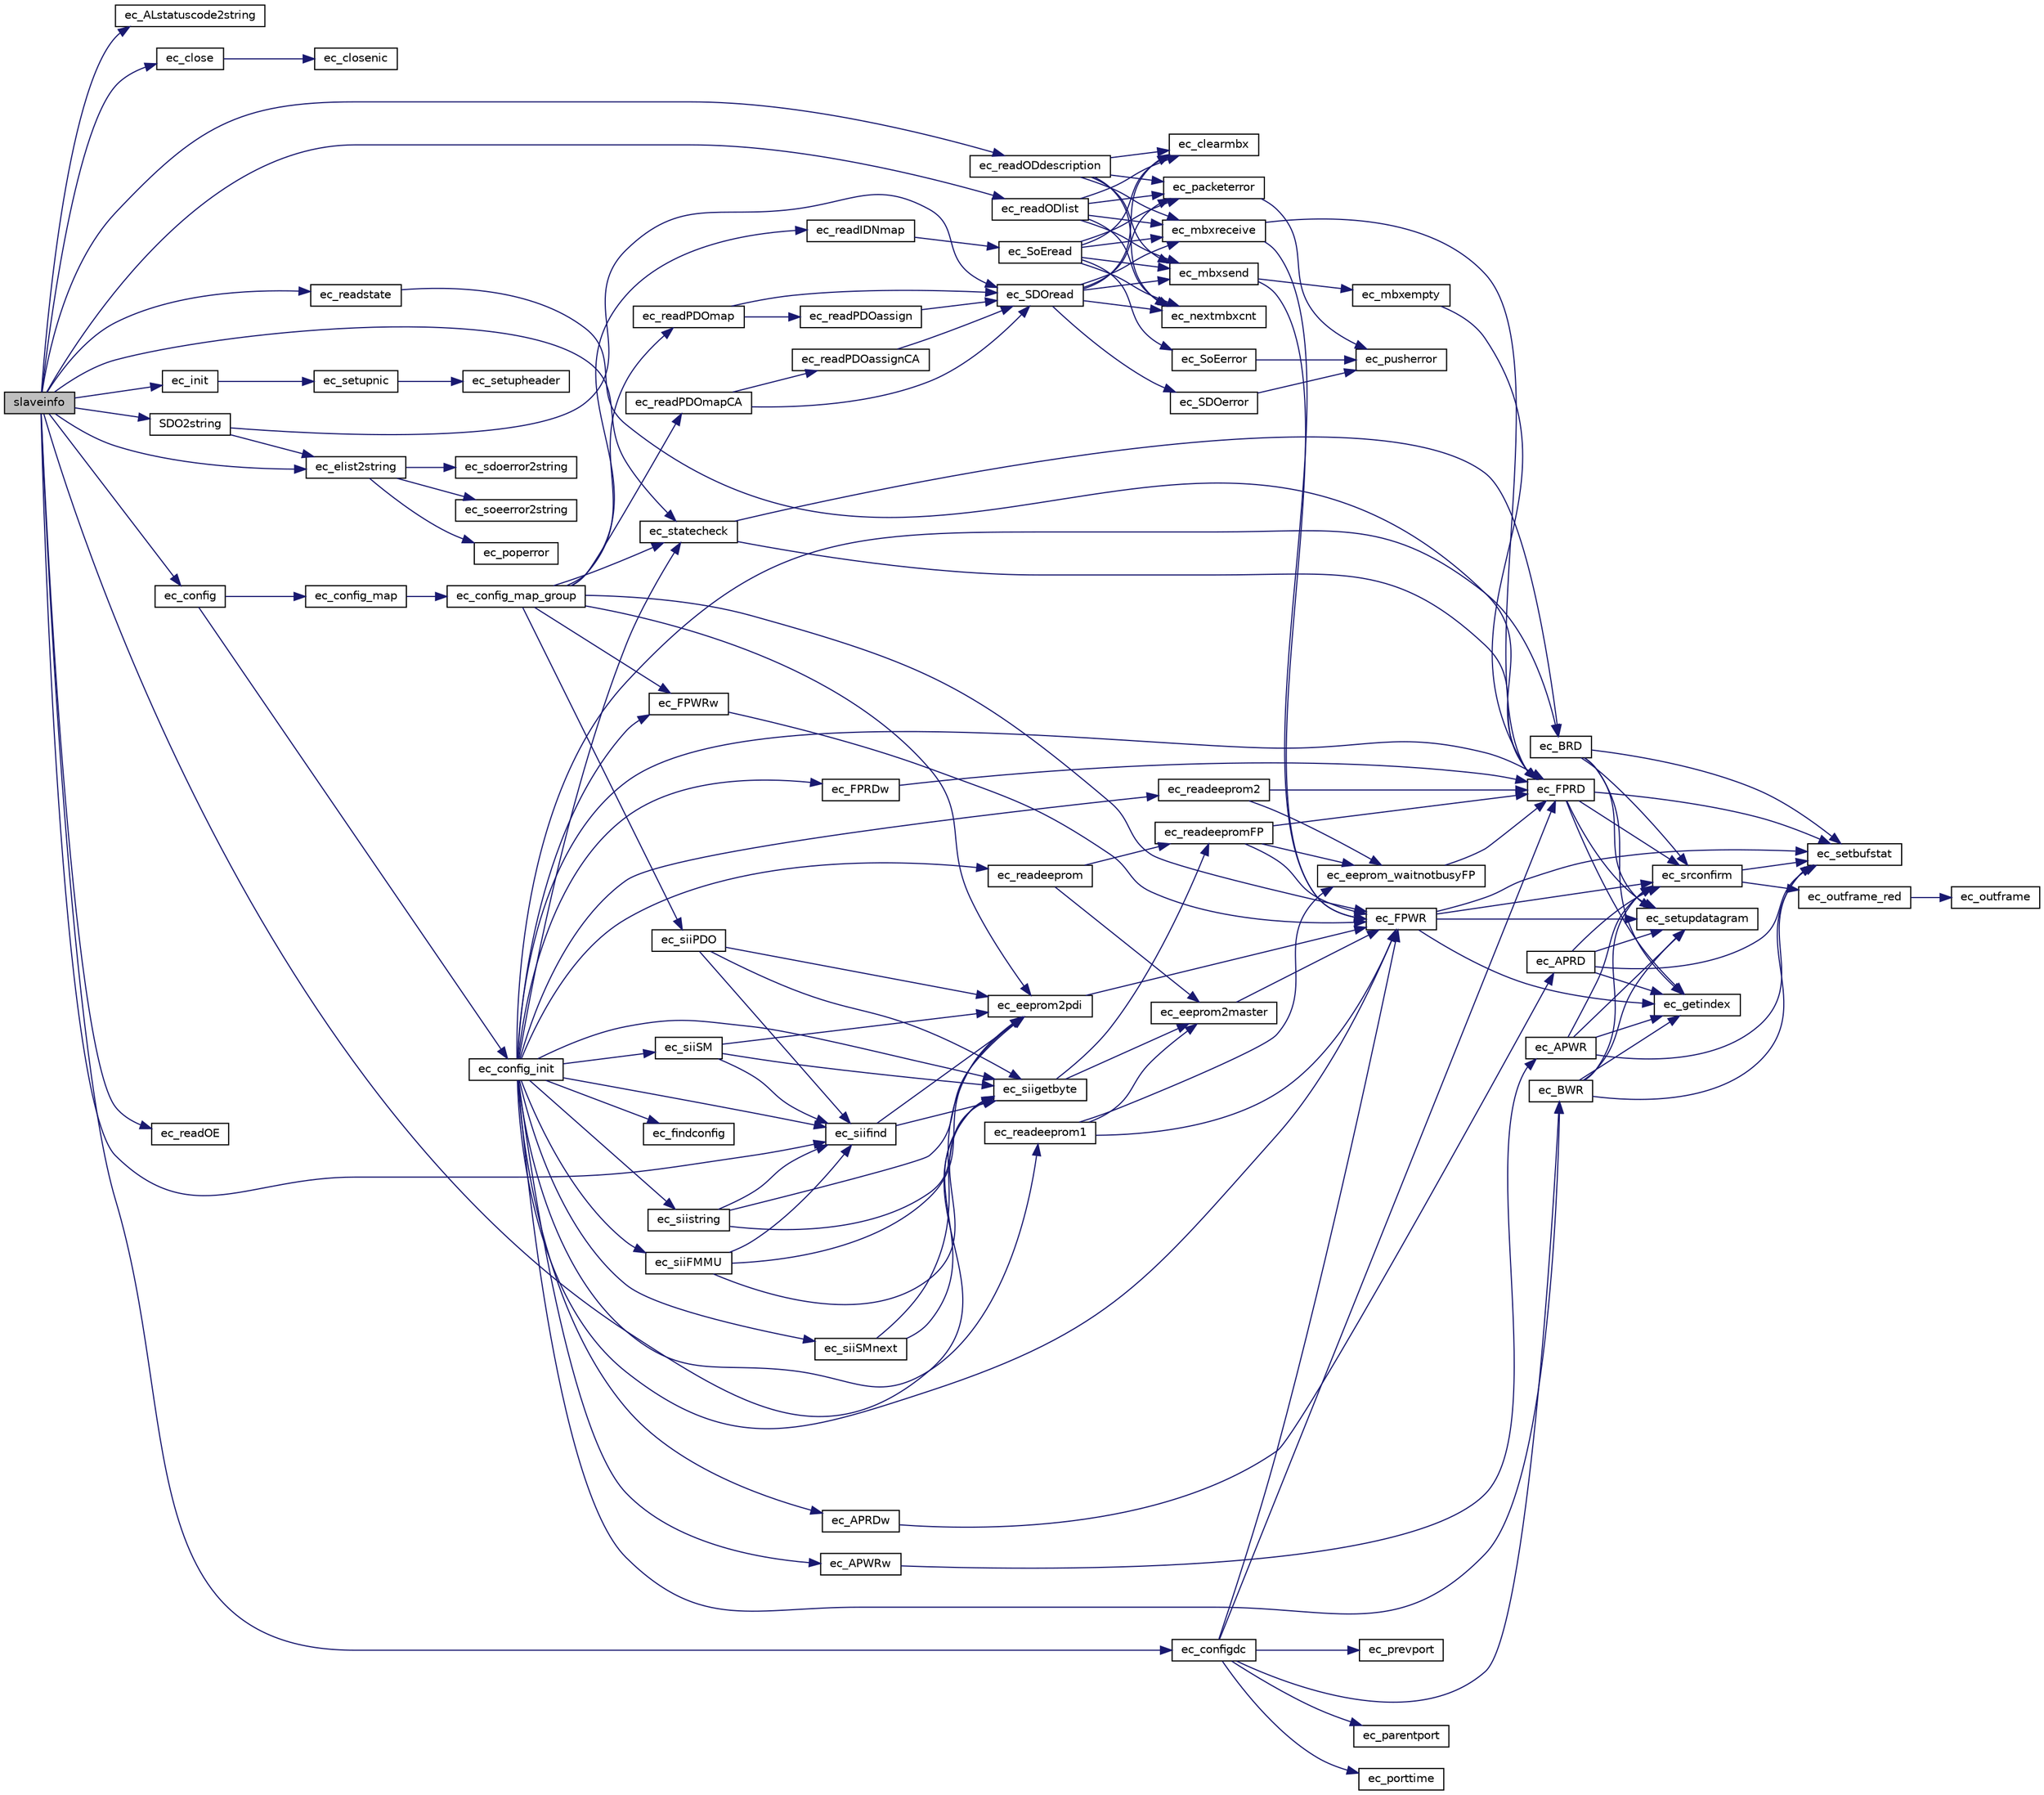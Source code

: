 digraph "slaveinfo"
{
 // INTERACTIVE_SVG=YES
  edge [fontname="Helvetica",fontsize="10",labelfontname="Helvetica",labelfontsize="10"];
  node [fontname="Helvetica",fontsize="10",shape=record];
  rankdir="LR";
  Node1 [label="slaveinfo",height=0.2,width=0.4,color="black", fillcolor="grey75", style="filled" fontcolor="black"];
  Node1 -> Node2 [color="midnightblue",fontsize="10",style="solid",fontname="Helvetica"];
  Node2 [label="ec_ALstatuscode2string",height=0.2,width=0.4,color="black", fillcolor="white", style="filled",URL="$ethercatprint_8c.html#a921e6bce917181c18330ceb38f8937d1"];
  Node1 -> Node3 [color="midnightblue",fontsize="10",style="solid",fontname="Helvetica"];
  Node3 [label="ec_close",height=0.2,width=0.4,color="black", fillcolor="white", style="filled",URL="$ethercatmain_8c.html#ab324bdc67988c7eab8dd7324817886cb"];
  Node3 -> Node4 [color="midnightblue",fontsize="10",style="solid",fontname="Helvetica"];
  Node4 [label="ec_closenic",height=0.2,width=0.4,color="black", fillcolor="white", style="filled",URL="$nicdrv_8c.html#ab023ae467cce8a520a2554f74415f2ef"];
  Node1 -> Node5 [color="midnightblue",fontsize="10",style="solid",fontname="Helvetica"];
  Node5 [label="ec_config",height=0.2,width=0.4,color="black", fillcolor="white", style="filled",URL="$ethercatconfig_8c.html#a502e65cce3b0b5f8dbcabf6f25dab351"];
  Node5 -> Node6 [color="midnightblue",fontsize="10",style="solid",fontname="Helvetica"];
  Node6 [label="ec_config_init",height=0.2,width=0.4,color="black", fillcolor="white", style="filled",URL="$ethercatconfig_8c.html#ae9128b2cb982fd03fae9105d746f8656"];
  Node6 -> Node7 [color="midnightblue",fontsize="10",style="solid",fontname="Helvetica"];
  Node7 [label="ec_APRDw",height=0.2,width=0.4,color="black", fillcolor="white", style="filled",URL="$ethercatbase_8c.html#ae04f6096929eed658625620ba507b219"];
  Node7 -> Node8 [color="midnightblue",fontsize="10",style="solid",fontname="Helvetica"];
  Node8 [label="ec_APRD",height=0.2,width=0.4,color="black", fillcolor="white", style="filled",URL="$ethercatbase_8c.html#a80f6087e11fc1a42832f7c7872122308"];
  Node8 -> Node9 [color="midnightblue",fontsize="10",style="solid",fontname="Helvetica"];
  Node9 [label="ec_getindex",height=0.2,width=0.4,color="black", fillcolor="white", style="filled",URL="$nicdrv_8c.html#ae3520c51670d8e4e3e360f26fd8acee4"];
  Node8 -> Node10 [color="midnightblue",fontsize="10",style="solid",fontname="Helvetica"];
  Node10 [label="ec_setbufstat",height=0.2,width=0.4,color="black", fillcolor="white", style="filled",URL="$nicdrv_8c.html#a121be26fdb9da9ef5b9f217fdcd2d50f"];
  Node8 -> Node11 [color="midnightblue",fontsize="10",style="solid",fontname="Helvetica"];
  Node11 [label="ec_setupdatagram",height=0.2,width=0.4,color="black", fillcolor="white", style="filled",URL="$ethercatbase_8c.html#a3b9a1e2b9fc1e15cf147a85d484db027"];
  Node8 -> Node12 [color="midnightblue",fontsize="10",style="solid",fontname="Helvetica"];
  Node12 [label="ec_srconfirm",height=0.2,width=0.4,color="black", fillcolor="white", style="filled",URL="$nicdrv_8c.html#ae49716ef495b23fc91261396fb2f49ec"];
  Node12 -> Node13 [color="midnightblue",fontsize="10",style="solid",fontname="Helvetica"];
  Node13 [label="ec_outframe_red",height=0.2,width=0.4,color="black", fillcolor="white", style="filled",URL="$nicdrv_8c.html#afb39cbe067b1afa202e8c487a33c4d66"];
  Node13 -> Node14 [color="midnightblue",fontsize="10",style="solid",fontname="Helvetica"];
  Node14 [label="ec_outframe",height=0.2,width=0.4,color="black", fillcolor="white", style="filled",URL="$nicdrv_8c.html#ace7534023c2df9a309fc51a5e7fd6d94"];
  Node12 -> Node10 [color="midnightblue",fontsize="10",style="solid",fontname="Helvetica"];
  Node6 -> Node15 [color="midnightblue",fontsize="10",style="solid",fontname="Helvetica"];
  Node15 [label="ec_APWRw",height=0.2,width=0.4,color="black", fillcolor="white", style="filled",URL="$ethercatbase_8c.html#aca3c5979b5549da9f4a6f441a74e132b"];
  Node15 -> Node16 [color="midnightblue",fontsize="10",style="solid",fontname="Helvetica"];
  Node16 [label="ec_APWR",height=0.2,width=0.4,color="black", fillcolor="white", style="filled",URL="$ethercatbase_8c.html#a02a1741d276571009e46fbe39e9f729f"];
  Node16 -> Node9 [color="midnightblue",fontsize="10",style="solid",fontname="Helvetica"];
  Node16 -> Node10 [color="midnightblue",fontsize="10",style="solid",fontname="Helvetica"];
  Node16 -> Node11 [color="midnightblue",fontsize="10",style="solid",fontname="Helvetica"];
  Node16 -> Node12 [color="midnightblue",fontsize="10",style="solid",fontname="Helvetica"];
  Node6 -> Node17 [color="midnightblue",fontsize="10",style="solid",fontname="Helvetica"];
  Node17 [label="ec_BRD",height=0.2,width=0.4,color="black", fillcolor="white", style="filled",URL="$ethercatbase_8c.html#a30d9ab75b270ba904509fb1af2b8dc17"];
  Node17 -> Node9 [color="midnightblue",fontsize="10",style="solid",fontname="Helvetica"];
  Node17 -> Node10 [color="midnightblue",fontsize="10",style="solid",fontname="Helvetica"];
  Node17 -> Node11 [color="midnightblue",fontsize="10",style="solid",fontname="Helvetica"];
  Node17 -> Node12 [color="midnightblue",fontsize="10",style="solid",fontname="Helvetica"];
  Node6 -> Node18 [color="midnightblue",fontsize="10",style="solid",fontname="Helvetica"];
  Node18 [label="ec_BWR",height=0.2,width=0.4,color="black", fillcolor="white", style="filled",URL="$ethercatbase_8c.html#a3ad29de613339c69a0b132114928b208"];
  Node18 -> Node9 [color="midnightblue",fontsize="10",style="solid",fontname="Helvetica"];
  Node18 -> Node10 [color="midnightblue",fontsize="10",style="solid",fontname="Helvetica"];
  Node18 -> Node11 [color="midnightblue",fontsize="10",style="solid",fontname="Helvetica"];
  Node18 -> Node12 [color="midnightblue",fontsize="10",style="solid",fontname="Helvetica"];
  Node6 -> Node19 [color="midnightblue",fontsize="10",style="solid",fontname="Helvetica"];
  Node19 [label="ec_findconfig",height=0.2,width=0.4,color="black", fillcolor="white", style="filled",URL="$ethercatconfig_8c.html#a8aa31990a858c7e049cfb4de24f28f3e"];
  Node6 -> Node20 [color="midnightblue",fontsize="10",style="solid",fontname="Helvetica"];
  Node20 [label="ec_FPRD",height=0.2,width=0.4,color="black", fillcolor="white", style="filled",URL="$ethercatbase_8c.html#aac2dc2b5a39ace0793473ab89bb56c7d"];
  Node20 -> Node9 [color="midnightblue",fontsize="10",style="solid",fontname="Helvetica"];
  Node20 -> Node10 [color="midnightblue",fontsize="10",style="solid",fontname="Helvetica"];
  Node20 -> Node11 [color="midnightblue",fontsize="10",style="solid",fontname="Helvetica"];
  Node20 -> Node12 [color="midnightblue",fontsize="10",style="solid",fontname="Helvetica"];
  Node6 -> Node21 [color="midnightblue",fontsize="10",style="solid",fontname="Helvetica"];
  Node21 [label="ec_FPRDw",height=0.2,width=0.4,color="black", fillcolor="white", style="filled",URL="$ethercatbase_8c.html#a1cebb240642f321d1f641e8a1ffe2fa4"];
  Node21 -> Node20 [color="midnightblue",fontsize="10",style="solid",fontname="Helvetica"];
  Node6 -> Node22 [color="midnightblue",fontsize="10",style="solid",fontname="Helvetica"];
  Node22 [label="ec_FPWR",height=0.2,width=0.4,color="black", fillcolor="white", style="filled",URL="$ethercatbase_8c.html#aa2fe58363a824f15838718ee31f11ffc"];
  Node22 -> Node9 [color="midnightblue",fontsize="10",style="solid",fontname="Helvetica"];
  Node22 -> Node10 [color="midnightblue",fontsize="10",style="solid",fontname="Helvetica"];
  Node22 -> Node11 [color="midnightblue",fontsize="10",style="solid",fontname="Helvetica"];
  Node22 -> Node12 [color="midnightblue",fontsize="10",style="solid",fontname="Helvetica"];
  Node6 -> Node23 [color="midnightblue",fontsize="10",style="solid",fontname="Helvetica"];
  Node23 [label="ec_FPWRw",height=0.2,width=0.4,color="black", fillcolor="white", style="filled",URL="$ethercatbase_8c.html#a2fc76bd01a00a0f6da9fb3927eabc24d"];
  Node23 -> Node22 [color="midnightblue",fontsize="10",style="solid",fontname="Helvetica"];
  Node6 -> Node24 [color="midnightblue",fontsize="10",style="solid",fontname="Helvetica"];
  Node24 [label="ec_readeeprom",height=0.2,width=0.4,color="black", fillcolor="white", style="filled",URL="$ethercatmain_8c.html#aacc964b3a092b666f8011717be911d35"];
  Node24 -> Node25 [color="midnightblue",fontsize="10",style="solid",fontname="Helvetica"];
  Node25 [label="ec_eeprom2master",height=0.2,width=0.4,color="black", fillcolor="white", style="filled",URL="$ethercatmain_8c.html#a027bd337ebfa1d39de8a7a1f5c5287de"];
  Node25 -> Node22 [color="midnightblue",fontsize="10",style="solid",fontname="Helvetica"];
  Node24 -> Node26 [color="midnightblue",fontsize="10",style="solid",fontname="Helvetica"];
  Node26 [label="ec_readeepromFP",height=0.2,width=0.4,color="black", fillcolor="white", style="filled",URL="$ethercatmain_8c.html#ace89c7536b04427ffb755e77a5525855"];
  Node26 -> Node27 [color="midnightblue",fontsize="10",style="solid",fontname="Helvetica"];
  Node27 [label="ec_eeprom_waitnotbusyFP",height=0.2,width=0.4,color="black", fillcolor="white", style="filled",URL="$ethercatmain_8c.html#a683af1ff758441cb62905cb041e428a1"];
  Node27 -> Node20 [color="midnightblue",fontsize="10",style="solid",fontname="Helvetica"];
  Node26 -> Node20 [color="midnightblue",fontsize="10",style="solid",fontname="Helvetica"];
  Node26 -> Node22 [color="midnightblue",fontsize="10",style="solid",fontname="Helvetica"];
  Node6 -> Node28 [color="midnightblue",fontsize="10",style="solid",fontname="Helvetica"];
  Node28 [label="ec_readeeprom1",height=0.2,width=0.4,color="black", fillcolor="white", style="filled",URL="$ethercatmain_8c.html#ad920436309547d99e23cb8fd7b56b1bc"];
  Node28 -> Node25 [color="midnightblue",fontsize="10",style="solid",fontname="Helvetica"];
  Node28 -> Node27 [color="midnightblue",fontsize="10",style="solid",fontname="Helvetica"];
  Node28 -> Node22 [color="midnightblue",fontsize="10",style="solid",fontname="Helvetica"];
  Node6 -> Node29 [color="midnightblue",fontsize="10",style="solid",fontname="Helvetica"];
  Node29 [label="ec_readeeprom2",height=0.2,width=0.4,color="black", fillcolor="white", style="filled",URL="$ethercatmain_8c.html#a31e35cc2f33ecf639db43c79850462ab"];
  Node29 -> Node27 [color="midnightblue",fontsize="10",style="solid",fontname="Helvetica"];
  Node29 -> Node20 [color="midnightblue",fontsize="10",style="solid",fontname="Helvetica"];
  Node6 -> Node30 [color="midnightblue",fontsize="10",style="solid",fontname="Helvetica"];
  Node30 [label="ec_siifind",height=0.2,width=0.4,color="black", fillcolor="white", style="filled",URL="$ethercatmain_8c.html#af44cb7b11dccd4ea221079ae0a8138e8"];
  Node30 -> Node31 [color="midnightblue",fontsize="10",style="solid",fontname="Helvetica"];
  Node31 [label="ec_eeprom2pdi",height=0.2,width=0.4,color="black", fillcolor="white", style="filled",URL="$ethercatmain_8c.html#ae149a6cd4a61c22efa4cf4185ffd83be"];
  Node31 -> Node22 [color="midnightblue",fontsize="10",style="solid",fontname="Helvetica"];
  Node30 -> Node32 [color="midnightblue",fontsize="10",style="solid",fontname="Helvetica"];
  Node32 [label="ec_siigetbyte",height=0.2,width=0.4,color="black", fillcolor="white", style="filled",URL="$ethercatmain_8c.html#a6c314f9524aa84af885f1e6426b71148"];
  Node32 -> Node25 [color="midnightblue",fontsize="10",style="solid",fontname="Helvetica"];
  Node32 -> Node26 [color="midnightblue",fontsize="10",style="solid",fontname="Helvetica"];
  Node6 -> Node33 [color="midnightblue",fontsize="10",style="solid",fontname="Helvetica"];
  Node33 [label="ec_siiFMMU",height=0.2,width=0.4,color="black", fillcolor="white", style="filled",URL="$ethercatmain_8c.html#ab382409c9f74891f82e87dcc7fad875e"];
  Node33 -> Node31 [color="midnightblue",fontsize="10",style="solid",fontname="Helvetica"];
  Node33 -> Node30 [color="midnightblue",fontsize="10",style="solid",fontname="Helvetica"];
  Node33 -> Node32 [color="midnightblue",fontsize="10",style="solid",fontname="Helvetica"];
  Node6 -> Node32 [color="midnightblue",fontsize="10",style="solid",fontname="Helvetica"];
  Node6 -> Node34 [color="midnightblue",fontsize="10",style="solid",fontname="Helvetica"];
  Node34 [label="ec_siiSM",height=0.2,width=0.4,color="black", fillcolor="white", style="filled",URL="$ethercatmain_8c.html#a54c0c0d13f6c7b38e98ab91f4db29514"];
  Node34 -> Node31 [color="midnightblue",fontsize="10",style="solid",fontname="Helvetica"];
  Node34 -> Node30 [color="midnightblue",fontsize="10",style="solid",fontname="Helvetica"];
  Node34 -> Node32 [color="midnightblue",fontsize="10",style="solid",fontname="Helvetica"];
  Node6 -> Node35 [color="midnightblue",fontsize="10",style="solid",fontname="Helvetica"];
  Node35 [label="ec_siiSMnext",height=0.2,width=0.4,color="black", fillcolor="white", style="filled",URL="$ethercatmain_8c.html#acfb749a5fbaaa6d560204757be2170f5"];
  Node35 -> Node31 [color="midnightblue",fontsize="10",style="solid",fontname="Helvetica"];
  Node35 -> Node32 [color="midnightblue",fontsize="10",style="solid",fontname="Helvetica"];
  Node6 -> Node36 [color="midnightblue",fontsize="10",style="solid",fontname="Helvetica"];
  Node36 [label="ec_siistring",height=0.2,width=0.4,color="black", fillcolor="white", style="filled",URL="$ethercatmain_8c.html#a4fe43f91402e635e7087b9f1e09d7703"];
  Node36 -> Node31 [color="midnightblue",fontsize="10",style="solid",fontname="Helvetica"];
  Node36 -> Node30 [color="midnightblue",fontsize="10",style="solid",fontname="Helvetica"];
  Node36 -> Node32 [color="midnightblue",fontsize="10",style="solid",fontname="Helvetica"];
  Node6 -> Node37 [color="midnightblue",fontsize="10",style="solid",fontname="Helvetica"];
  Node37 [label="ec_statecheck",height=0.2,width=0.4,color="black", fillcolor="white", style="filled",URL="$ethercatmain_8c.html#a8f77918c0a6a32be1079a11119171901"];
  Node37 -> Node17 [color="midnightblue",fontsize="10",style="solid",fontname="Helvetica"];
  Node37 -> Node20 [color="midnightblue",fontsize="10",style="solid",fontname="Helvetica"];
  Node5 -> Node38 [color="midnightblue",fontsize="10",style="solid",fontname="Helvetica"];
  Node38 [label="ec_config_map",height=0.2,width=0.4,color="black", fillcolor="white", style="filled",URL="$ethercatconfig_8c.html#aa740a2ba948117670c4f9741bc31cc38"];
  Node38 -> Node39 [color="midnightblue",fontsize="10",style="solid",fontname="Helvetica"];
  Node39 [label="ec_config_map_group",height=0.2,width=0.4,color="black", fillcolor="white", style="filled",URL="$ethercatconfig_8c.html#ae1120a5cace4aa56cf753977ccd37b8d"];
  Node39 -> Node31 [color="midnightblue",fontsize="10",style="solid",fontname="Helvetica"];
  Node39 -> Node22 [color="midnightblue",fontsize="10",style="solid",fontname="Helvetica"];
  Node39 -> Node23 [color="midnightblue",fontsize="10",style="solid",fontname="Helvetica"];
  Node39 -> Node40 [color="midnightblue",fontsize="10",style="solid",fontname="Helvetica"];
  Node40 [label="ec_readIDNmap",height=0.2,width=0.4,color="black", fillcolor="white", style="filled",URL="$ethercatsoe_8c.html#acb454e12b2034f0121a534de57b0e869"];
  Node40 -> Node41 [color="midnightblue",fontsize="10",style="solid",fontname="Helvetica"];
  Node41 [label="ec_SoEread",height=0.2,width=0.4,color="black", fillcolor="white", style="filled",URL="$ethercatsoe_8c.html#af8db8dac3118e949c495d4e50caccfac"];
  Node41 -> Node42 [color="midnightblue",fontsize="10",style="solid",fontname="Helvetica"];
  Node42 [label="ec_clearmbx",height=0.2,width=0.4,color="black", fillcolor="white", style="filled",URL="$ethercatmain_8c.html#a652d40885e8275a02ddcf94fbd077c99"];
  Node41 -> Node43 [color="midnightblue",fontsize="10",style="solid",fontname="Helvetica"];
  Node43 [label="ec_mbxreceive",height=0.2,width=0.4,color="black", fillcolor="white", style="filled",URL="$ethercatmain_8c.html#a7c1a13c5372ba1b38c9d04085c191e73"];
  Node43 -> Node20 [color="midnightblue",fontsize="10",style="solid",fontname="Helvetica"];
  Node43 -> Node22 [color="midnightblue",fontsize="10",style="solid",fontname="Helvetica"];
  Node41 -> Node44 [color="midnightblue",fontsize="10",style="solid",fontname="Helvetica"];
  Node44 [label="ec_mbxsend",height=0.2,width=0.4,color="black", fillcolor="white", style="filled",URL="$ethercatmain_8c.html#a575bb6105662ad54fe55c47fc72075c4"];
  Node44 -> Node22 [color="midnightblue",fontsize="10",style="solid",fontname="Helvetica"];
  Node44 -> Node45 [color="midnightblue",fontsize="10",style="solid",fontname="Helvetica"];
  Node45 [label="ec_mbxempty",height=0.2,width=0.4,color="black", fillcolor="white", style="filled",URL="$ethercatmain_8c.html#a78a07c2b50526e0f99334f7d2782264f"];
  Node45 -> Node20 [color="midnightblue",fontsize="10",style="solid",fontname="Helvetica"];
  Node41 -> Node46 [color="midnightblue",fontsize="10",style="solid",fontname="Helvetica"];
  Node46 [label="ec_nextmbxcnt",height=0.2,width=0.4,color="black", fillcolor="white", style="filled",URL="$ethercatmain_8c.html#a1e178403f6eb467358bdfcc9eb086691"];
  Node41 -> Node47 [color="midnightblue",fontsize="10",style="solid",fontname="Helvetica"];
  Node47 [label="ec_packeterror",height=0.2,width=0.4,color="black", fillcolor="white", style="filled",URL="$ethercatmain_8c.html#a430e1266d5c0c1bd4153b660e4fa5298"];
  Node47 -> Node48 [color="midnightblue",fontsize="10",style="solid",fontname="Helvetica"];
  Node48 [label="ec_pusherror",height=0.2,width=0.4,color="black", fillcolor="white", style="filled",URL="$ethercatmain_8c.html#a91e361f3f3615c5ee22eb17def4d1532"];
  Node41 -> Node49 [color="midnightblue",fontsize="10",style="solid",fontname="Helvetica"];
  Node49 [label="ec_SoEerror",height=0.2,width=0.4,color="black", fillcolor="white", style="filled",URL="$ethercatsoe_8c.html#a4e7bc2ffc0f30d2427844f2609c14bee"];
  Node49 -> Node48 [color="midnightblue",fontsize="10",style="solid",fontname="Helvetica"];
  Node39 -> Node50 [color="midnightblue",fontsize="10",style="solid",fontname="Helvetica"];
  Node50 [label="ec_readPDOmap",height=0.2,width=0.4,color="black", fillcolor="white", style="filled",URL="$ethercatcoe_8c.html#a15ab60b8e11aa61d67480faa19d0ab28"];
  Node50 -> Node51 [color="midnightblue",fontsize="10",style="solid",fontname="Helvetica"];
  Node51 [label="ec_readPDOassign",height=0.2,width=0.4,color="black", fillcolor="white", style="filled",URL="$ethercatcoe_8c.html#af69e8cb853f10018ef190159752cd7e2"];
  Node51 -> Node52 [color="midnightblue",fontsize="10",style="solid",fontname="Helvetica"];
  Node52 [label="ec_SDOread",height=0.2,width=0.4,color="black", fillcolor="white", style="filled",URL="$ethercatcoe_8c.html#a143f50dea5c6c2694d4050c0caeb5a8e"];
  Node52 -> Node42 [color="midnightblue",fontsize="10",style="solid",fontname="Helvetica"];
  Node52 -> Node43 [color="midnightblue",fontsize="10",style="solid",fontname="Helvetica"];
  Node52 -> Node44 [color="midnightblue",fontsize="10",style="solid",fontname="Helvetica"];
  Node52 -> Node46 [color="midnightblue",fontsize="10",style="solid",fontname="Helvetica"];
  Node52 -> Node47 [color="midnightblue",fontsize="10",style="solid",fontname="Helvetica"];
  Node52 -> Node53 [color="midnightblue",fontsize="10",style="solid",fontname="Helvetica"];
  Node53 [label="ec_SDOerror",height=0.2,width=0.4,color="black", fillcolor="white", style="filled",URL="$ethercatcoe_8c.html#a3aa77952c6d3ce040bb6ba8f4da3a74a"];
  Node53 -> Node48 [color="midnightblue",fontsize="10",style="solid",fontname="Helvetica"];
  Node50 -> Node52 [color="midnightblue",fontsize="10",style="solid",fontname="Helvetica"];
  Node39 -> Node54 [color="midnightblue",fontsize="10",style="solid",fontname="Helvetica"];
  Node54 [label="ec_readPDOmapCA",height=0.2,width=0.4,color="black", fillcolor="white", style="filled",URL="$ethercatcoe_8c.html#a8770ccad0cea1ea8f7dbbd5bfc58b83d"];
  Node54 -> Node55 [color="midnightblue",fontsize="10",style="solid",fontname="Helvetica"];
  Node55 [label="ec_readPDOassignCA",height=0.2,width=0.4,color="black", fillcolor="white", style="filled",URL="$ethercatcoe_8c.html#a28d3ddf83f70650527d9dce3fb290a35"];
  Node55 -> Node52 [color="midnightblue",fontsize="10",style="solid",fontname="Helvetica"];
  Node54 -> Node52 [color="midnightblue",fontsize="10",style="solid",fontname="Helvetica"];
  Node39 -> Node56 [color="midnightblue",fontsize="10",style="solid",fontname="Helvetica"];
  Node56 [label="ec_siiPDO",height=0.2,width=0.4,color="black", fillcolor="white", style="filled",URL="$ethercatmain_8c.html#aef972d9668958da9db3c350e159caddb"];
  Node56 -> Node31 [color="midnightblue",fontsize="10",style="solid",fontname="Helvetica"];
  Node56 -> Node30 [color="midnightblue",fontsize="10",style="solid",fontname="Helvetica"];
  Node56 -> Node32 [color="midnightblue",fontsize="10",style="solid",fontname="Helvetica"];
  Node39 -> Node37 [color="midnightblue",fontsize="10",style="solid",fontname="Helvetica"];
  Node1 -> Node57 [color="midnightblue",fontsize="10",style="solid",fontname="Helvetica"];
  Node57 [label="ec_configdc",height=0.2,width=0.4,color="black", fillcolor="white", style="filled",URL="$ethercatdc_8c.html#a1d811e329c093385d00fcdd48522fc21"];
  Node57 -> Node18 [color="midnightblue",fontsize="10",style="solid",fontname="Helvetica"];
  Node57 -> Node20 [color="midnightblue",fontsize="10",style="solid",fontname="Helvetica"];
  Node57 -> Node22 [color="midnightblue",fontsize="10",style="solid",fontname="Helvetica"];
  Node57 -> Node58 [color="midnightblue",fontsize="10",style="solid",fontname="Helvetica"];
  Node58 [label="ec_parentport",height=0.2,width=0.4,color="black", fillcolor="white", style="filled",URL="$ethercatdc_8c.html#a2ef951e56c248526e468b9666e889042"];
  Node57 -> Node59 [color="midnightblue",fontsize="10",style="solid",fontname="Helvetica"];
  Node59 [label="ec_porttime",height=0.2,width=0.4,color="black", fillcolor="white", style="filled",URL="$ethercatdc_8c.html#ac68fe74e5d8764ba735412bbd67df709"];
  Node57 -> Node60 [color="midnightblue",fontsize="10",style="solid",fontname="Helvetica"];
  Node60 [label="ec_prevport",height=0.2,width=0.4,color="black", fillcolor="white", style="filled",URL="$ethercatdc_8c.html#a9315c092bc7820bbbcc13bfb23840dcc"];
  Node1 -> Node61 [color="midnightblue",fontsize="10",style="solid",fontname="Helvetica"];
  Node61 [label="ec_elist2string",height=0.2,width=0.4,color="black", fillcolor="white", style="filled",URL="$ethercatprint_8c.html#abd6f6b98aab3084ea8c40109f75364cb"];
  Node61 -> Node62 [color="midnightblue",fontsize="10",style="solid",fontname="Helvetica"];
  Node62 [label="ec_poperror",height=0.2,width=0.4,color="black", fillcolor="white", style="filled",URL="$ethercatmain_8c.html#ac5e3fbef1307f9df820124075c373fbd"];
  Node61 -> Node63 [color="midnightblue",fontsize="10",style="solid",fontname="Helvetica"];
  Node63 [label="ec_sdoerror2string",height=0.2,width=0.4,color="black", fillcolor="white", style="filled",URL="$ethercatprint_8c.html#a73428271581f7ee95355e679c7770229"];
  Node61 -> Node64 [color="midnightblue",fontsize="10",style="solid",fontname="Helvetica"];
  Node64 [label="ec_soeerror2string",height=0.2,width=0.4,color="black", fillcolor="white", style="filled",URL="$ethercatprint_8c.html#a1e44b3454dae69578da7287201e1e527"];
  Node1 -> Node65 [color="midnightblue",fontsize="10",style="solid",fontname="Helvetica"];
  Node65 [label="ec_init",height=0.2,width=0.4,color="black", fillcolor="white", style="filled",URL="$ethercatmain_8c.html#a4f50e3fbd5f3d756b4b87043a0f87d62"];
  Node65 -> Node66 [color="midnightblue",fontsize="10",style="solid",fontname="Helvetica"];
  Node66 [label="ec_setupnic",height=0.2,width=0.4,color="black", fillcolor="white", style="filled",URL="$nicdrv_8c.html#a5b5e0bf5e801e9f30a0fcd9b50b3efc5"];
  Node66 -> Node67 [color="midnightblue",fontsize="10",style="solid",fontname="Helvetica"];
  Node67 [label="ec_setupheader",height=0.2,width=0.4,color="black", fillcolor="white", style="filled",URL="$nicdrv_8c.html#a495531bac8f5d70b5a10494048b15820"];
  Node1 -> Node68 [color="midnightblue",fontsize="10",style="solid",fontname="Helvetica"];
  Node68 [label="ec_readODdescription",height=0.2,width=0.4,color="black", fillcolor="white", style="filled",URL="$ethercatcoe_8c.html#a02981bb4eb39fd7565eb6f549273d77a"];
  Node68 -> Node42 [color="midnightblue",fontsize="10",style="solid",fontname="Helvetica"];
  Node68 -> Node43 [color="midnightblue",fontsize="10",style="solid",fontname="Helvetica"];
  Node68 -> Node44 [color="midnightblue",fontsize="10",style="solid",fontname="Helvetica"];
  Node68 -> Node46 [color="midnightblue",fontsize="10",style="solid",fontname="Helvetica"];
  Node68 -> Node47 [color="midnightblue",fontsize="10",style="solid",fontname="Helvetica"];
  Node1 -> Node69 [color="midnightblue",fontsize="10",style="solid",fontname="Helvetica"];
  Node69 [label="ec_readODlist",height=0.2,width=0.4,color="black", fillcolor="white", style="filled",URL="$ethercatcoe_8c.html#a4774936212282a0928789d2371f3a4d5"];
  Node69 -> Node42 [color="midnightblue",fontsize="10",style="solid",fontname="Helvetica"];
  Node69 -> Node43 [color="midnightblue",fontsize="10",style="solid",fontname="Helvetica"];
  Node69 -> Node44 [color="midnightblue",fontsize="10",style="solid",fontname="Helvetica"];
  Node69 -> Node46 [color="midnightblue",fontsize="10",style="solid",fontname="Helvetica"];
  Node69 -> Node47 [color="midnightblue",fontsize="10",style="solid",fontname="Helvetica"];
  Node1 -> Node70 [color="midnightblue",fontsize="10",style="solid",fontname="Helvetica"];
  Node70 [label="ec_readOE",height=0.2,width=0.4,color="black", fillcolor="white", style="filled",URL="$ethercatcoe_8c.html#a498a1f44b4c10cba07fe70b76339fbb0"];
  Node1 -> Node71 [color="midnightblue",fontsize="10",style="solid",fontname="Helvetica"];
  Node71 [label="ec_readstate",height=0.2,width=0.4,color="black", fillcolor="white", style="filled",URL="$ethercatmain_8c.html#a585d9cd831f1d43f1bbaf7a50ee9759c"];
  Node71 -> Node20 [color="midnightblue",fontsize="10",style="solid",fontname="Helvetica"];
  Node1 -> Node30 [color="midnightblue",fontsize="10",style="solid",fontname="Helvetica"];
  Node1 -> Node32 [color="midnightblue",fontsize="10",style="solid",fontname="Helvetica"];
  Node1 -> Node37 [color="midnightblue",fontsize="10",style="solid",fontname="Helvetica"];
  Node1 -> Node72 [color="midnightblue",fontsize="10",style="solid",fontname="Helvetica"];
  Node72 [label="SDO2string",height=0.2,width=0.4,color="black", fillcolor="white", style="filled",URL="$slaveinfo_8c.html#a4832e1e90a7ff54c233b13ae1ddd08ed"];
  Node72 -> Node61 [color="midnightblue",fontsize="10",style="solid",fontname="Helvetica"];
  Node72 -> Node52 [color="midnightblue",fontsize="10",style="solid",fontname="Helvetica"];
}
